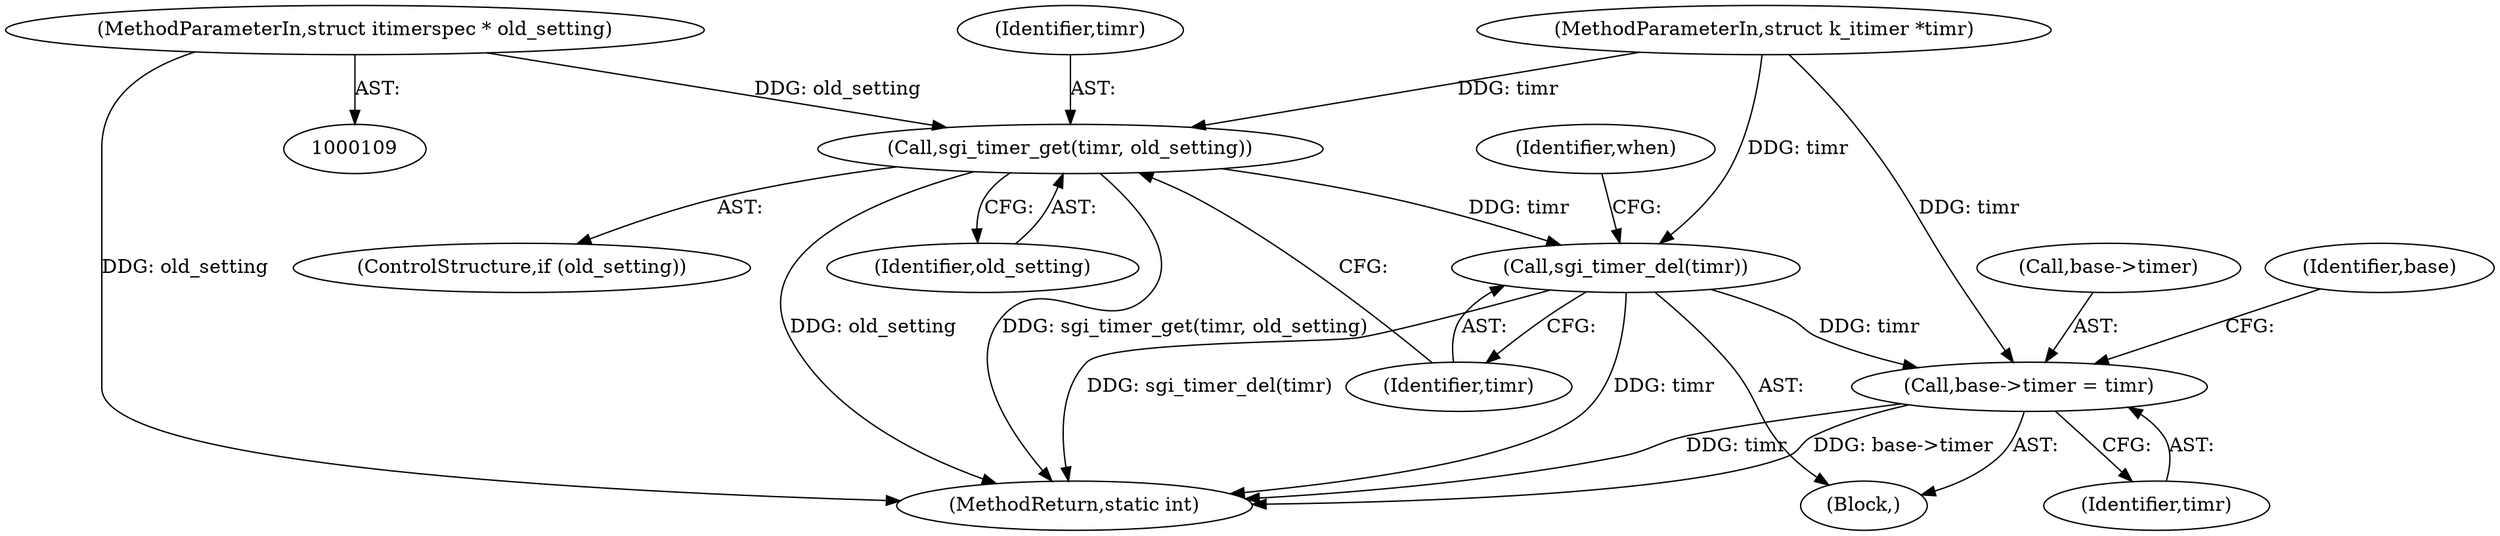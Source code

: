 digraph "0_linux_f8bd2258e2d520dff28c855658bd24bdafb5102d_3@pointer" {
"1000113" [label="(MethodParameterIn,struct itimerspec * old_setting)"];
"1000127" [label="(Call,sgi_timer_get(timr, old_setting))"];
"1000130" [label="(Call,sgi_timer_del(timr))"];
"1000221" [label="(Call,base->timer = timr)"];
"1000129" [label="(Identifier,old_setting)"];
"1000128" [label="(Identifier,timr)"];
"1000133" [label="(Identifier,when)"];
"1000225" [label="(Identifier,timr)"];
"1000315" [label="(MethodReturn,static int)"];
"1000131" [label="(Identifier,timr)"];
"1000130" [label="(Call,sgi_timer_del(timr))"];
"1000110" [label="(MethodParameterIn,struct k_itimer *timr)"];
"1000114" [label="(Block,)"];
"1000125" [label="(ControlStructure,if (old_setting))"];
"1000127" [label="(Call,sgi_timer_get(timr, old_setting))"];
"1000222" [label="(Call,base->timer)"];
"1000221" [label="(Call,base->timer = timr)"];
"1000228" [label="(Identifier,base)"];
"1000113" [label="(MethodParameterIn,struct itimerspec * old_setting)"];
"1000113" -> "1000109"  [label="AST: "];
"1000113" -> "1000315"  [label="DDG: old_setting"];
"1000113" -> "1000127"  [label="DDG: old_setting"];
"1000127" -> "1000125"  [label="AST: "];
"1000127" -> "1000129"  [label="CFG: "];
"1000128" -> "1000127"  [label="AST: "];
"1000129" -> "1000127"  [label="AST: "];
"1000131" -> "1000127"  [label="CFG: "];
"1000127" -> "1000315"  [label="DDG: old_setting"];
"1000127" -> "1000315"  [label="DDG: sgi_timer_get(timr, old_setting)"];
"1000110" -> "1000127"  [label="DDG: timr"];
"1000127" -> "1000130"  [label="DDG: timr"];
"1000130" -> "1000114"  [label="AST: "];
"1000130" -> "1000131"  [label="CFG: "];
"1000131" -> "1000130"  [label="AST: "];
"1000133" -> "1000130"  [label="CFG: "];
"1000130" -> "1000315"  [label="DDG: sgi_timer_del(timr)"];
"1000130" -> "1000315"  [label="DDG: timr"];
"1000110" -> "1000130"  [label="DDG: timr"];
"1000130" -> "1000221"  [label="DDG: timr"];
"1000221" -> "1000114"  [label="AST: "];
"1000221" -> "1000225"  [label="CFG: "];
"1000222" -> "1000221"  [label="AST: "];
"1000225" -> "1000221"  [label="AST: "];
"1000228" -> "1000221"  [label="CFG: "];
"1000221" -> "1000315"  [label="DDG: timr"];
"1000221" -> "1000315"  [label="DDG: base->timer"];
"1000110" -> "1000221"  [label="DDG: timr"];
}
